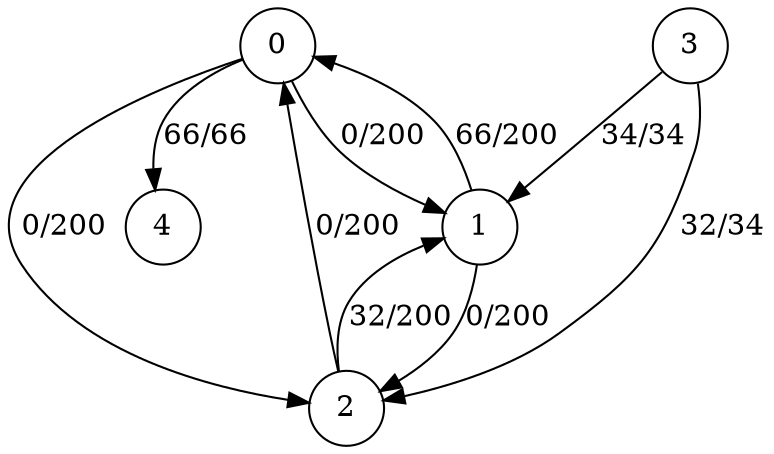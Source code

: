 digraph g {
node [shape = circle]; 
0 1 2 3 4 ;
3 -> 1 [ label = "34/34"]; 
3 -> 2 [ label = "32/34"]; 
2 -> 0 [ label = "0/200"]; 
2 -> 1 [ label = "32/200"]; 
1 -> 2 [ label = "0/200"]; 
1 -> 0 [ label = "66/200"]; 
0 -> 1 [ label = "0/200"]; 
0 -> 2 [ label = "0/200"]; 
0 -> 4 [ label = "66/66"]; 
} 
